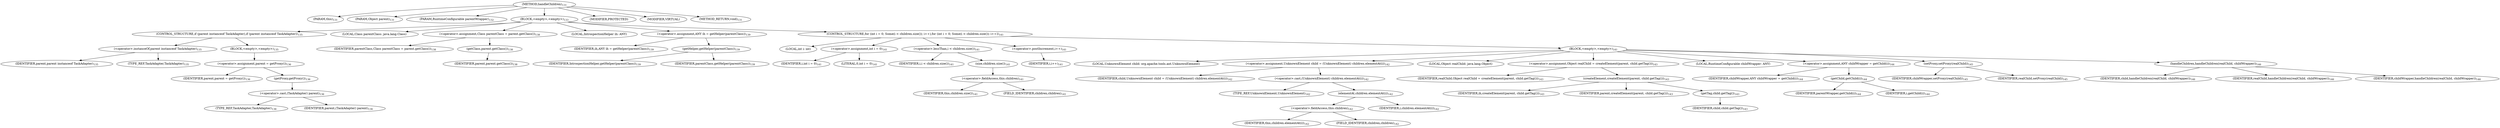 digraph "handleChildren" {  
"206" [label = <(METHOD,handleChildren)<SUB>131</SUB>> ]
"207" [label = <(PARAM,this)<SUB>131</SUB>> ]
"208" [label = <(PARAM,Object parent)<SUB>131</SUB>> ]
"209" [label = <(PARAM,RuntimeConfigurable parentWrapper)<SUB>132</SUB>> ]
"210" [label = <(BLOCK,&lt;empty&gt;,&lt;empty&gt;)<SUB>133</SUB>> ]
"211" [label = <(CONTROL_STRUCTURE,if (parent instanceof TaskAdapter),if (parent instanceof TaskAdapter))<SUB>135</SUB>> ]
"212" [label = <(&lt;operator&gt;.instanceOf,parent instanceof TaskAdapter)<SUB>135</SUB>> ]
"213" [label = <(IDENTIFIER,parent,parent instanceof TaskAdapter)<SUB>135</SUB>> ]
"214" [label = <(TYPE_REF,TaskAdapter,TaskAdapter)<SUB>135</SUB>> ]
"215" [label = <(BLOCK,&lt;empty&gt;,&lt;empty&gt;)<SUB>135</SUB>> ]
"216" [label = <(&lt;operator&gt;.assignment,parent = getProxy())<SUB>136</SUB>> ]
"217" [label = <(IDENTIFIER,parent,parent = getProxy())<SUB>136</SUB>> ]
"218" [label = <(getProxy,getProxy())<SUB>136</SUB>> ]
"219" [label = <(&lt;operator&gt;.cast,(TaskAdapter) parent)<SUB>136</SUB>> ]
"220" [label = <(TYPE_REF,TaskAdapter,TaskAdapter)<SUB>136</SUB>> ]
"221" [label = <(IDENTIFIER,parent,(TaskAdapter) parent)<SUB>136</SUB>> ]
"222" [label = <(LOCAL,Class parentClass: java.lang.Class)> ]
"223" [label = <(&lt;operator&gt;.assignment,Class parentClass = parent.getClass())<SUB>138</SUB>> ]
"224" [label = <(IDENTIFIER,parentClass,Class parentClass = parent.getClass())<SUB>138</SUB>> ]
"225" [label = <(getClass,parent.getClass())<SUB>138</SUB>> ]
"226" [label = <(IDENTIFIER,parent,parent.getClass())<SUB>138</SUB>> ]
"227" [label = <(LOCAL,IntrospectionHelper ih: ANY)> ]
"228" [label = <(&lt;operator&gt;.assignment,ANY ih = getHelper(parentClass))<SUB>139</SUB>> ]
"229" [label = <(IDENTIFIER,ih,ANY ih = getHelper(parentClass))<SUB>139</SUB>> ]
"230" [label = <(getHelper,getHelper(parentClass))<SUB>139</SUB>> ]
"231" [label = <(IDENTIFIER,IntrospectionHelper,getHelper(parentClass))<SUB>139</SUB>> ]
"232" [label = <(IDENTIFIER,parentClass,getHelper(parentClass))<SUB>139</SUB>> ]
"233" [label = <(CONTROL_STRUCTURE,for (int i = 0; Some(i &lt; children.size()); i++),for (int i = 0; Some(i &lt; children.size()); i++))<SUB>141</SUB>> ]
"234" [label = <(LOCAL,int i: int)> ]
"235" [label = <(&lt;operator&gt;.assignment,int i = 0)<SUB>141</SUB>> ]
"236" [label = <(IDENTIFIER,i,int i = 0)<SUB>141</SUB>> ]
"237" [label = <(LITERAL,0,int i = 0)<SUB>141</SUB>> ]
"238" [label = <(&lt;operator&gt;.lessThan,i &lt; children.size())<SUB>141</SUB>> ]
"239" [label = <(IDENTIFIER,i,i &lt; children.size())<SUB>141</SUB>> ]
"240" [label = <(size,children.size())<SUB>141</SUB>> ]
"241" [label = <(&lt;operator&gt;.fieldAccess,this.children)<SUB>141</SUB>> ]
"242" [label = <(IDENTIFIER,this,children.size())<SUB>141</SUB>> ]
"243" [label = <(FIELD_IDENTIFIER,children,children)<SUB>141</SUB>> ]
"244" [label = <(&lt;operator&gt;.postIncrement,i++)<SUB>141</SUB>> ]
"245" [label = <(IDENTIFIER,i,i++)<SUB>141</SUB>> ]
"246" [label = <(BLOCK,&lt;empty&gt;,&lt;empty&gt;)<SUB>141</SUB>> ]
"247" [label = <(LOCAL,UnknownElement child: org.apache.tools.ant.UnknownElement)> ]
"248" [label = <(&lt;operator&gt;.assignment,UnknownElement child = (UnknownElement) children.elementAt(i))<SUB>142</SUB>> ]
"249" [label = <(IDENTIFIER,child,UnknownElement child = (UnknownElement) children.elementAt(i))<SUB>142</SUB>> ]
"250" [label = <(&lt;operator&gt;.cast,(UnknownElement) children.elementAt(i))<SUB>142</SUB>> ]
"251" [label = <(TYPE_REF,UnknownElement,UnknownElement)<SUB>142</SUB>> ]
"252" [label = <(elementAt,children.elementAt(i))<SUB>142</SUB>> ]
"253" [label = <(&lt;operator&gt;.fieldAccess,this.children)<SUB>142</SUB>> ]
"254" [label = <(IDENTIFIER,this,children.elementAt(i))<SUB>142</SUB>> ]
"255" [label = <(FIELD_IDENTIFIER,children,children)<SUB>142</SUB>> ]
"256" [label = <(IDENTIFIER,i,children.elementAt(i))<SUB>142</SUB>> ]
"257" [label = <(LOCAL,Object realChild: java.lang.Object)> ]
"258" [label = <(&lt;operator&gt;.assignment,Object realChild = createElement(parent, child.getTag()))<SUB>143</SUB>> ]
"259" [label = <(IDENTIFIER,realChild,Object realChild = createElement(parent, child.getTag()))<SUB>143</SUB>> ]
"260" [label = <(createElement,createElement(parent, child.getTag()))<SUB>143</SUB>> ]
"261" [label = <(IDENTIFIER,ih,createElement(parent, child.getTag()))<SUB>143</SUB>> ]
"262" [label = <(IDENTIFIER,parent,createElement(parent, child.getTag()))<SUB>143</SUB>> ]
"263" [label = <(getTag,child.getTag())<SUB>143</SUB>> ]
"264" [label = <(IDENTIFIER,child,child.getTag())<SUB>143</SUB>> ]
"265" [label = <(LOCAL,RuntimeConfigurable childWrapper: ANY)> ]
"266" [label = <(&lt;operator&gt;.assignment,ANY childWrapper = getChild(i))<SUB>144</SUB>> ]
"267" [label = <(IDENTIFIER,childWrapper,ANY childWrapper = getChild(i))<SUB>144</SUB>> ]
"268" [label = <(getChild,getChild(i))<SUB>144</SUB>> ]
"269" [label = <(IDENTIFIER,parentWrapper,getChild(i))<SUB>144</SUB>> ]
"270" [label = <(IDENTIFIER,i,getChild(i))<SUB>144</SUB>> ]
"271" [label = <(setProxy,setProxy(realChild))<SUB>145</SUB>> ]
"272" [label = <(IDENTIFIER,childWrapper,setProxy(realChild))<SUB>145</SUB>> ]
"273" [label = <(IDENTIFIER,realChild,setProxy(realChild))<SUB>145</SUB>> ]
"274" [label = <(handleChildren,handleChildren(realChild, childWrapper))<SUB>146</SUB>> ]
"275" [label = <(IDENTIFIER,child,handleChildren(realChild, childWrapper))<SUB>146</SUB>> ]
"276" [label = <(IDENTIFIER,realChild,handleChildren(realChild, childWrapper))<SUB>146</SUB>> ]
"277" [label = <(IDENTIFIER,childWrapper,handleChildren(realChild, childWrapper))<SUB>146</SUB>> ]
"278" [label = <(MODIFIER,PROTECTED)> ]
"279" [label = <(MODIFIER,VIRTUAL)> ]
"280" [label = <(METHOD_RETURN,void)<SUB>131</SUB>> ]
  "206" -> "207" 
  "206" -> "208" 
  "206" -> "209" 
  "206" -> "210" 
  "206" -> "278" 
  "206" -> "279" 
  "206" -> "280" 
  "210" -> "211" 
  "210" -> "222" 
  "210" -> "223" 
  "210" -> "227" 
  "210" -> "228" 
  "210" -> "233" 
  "211" -> "212" 
  "211" -> "215" 
  "212" -> "213" 
  "212" -> "214" 
  "215" -> "216" 
  "216" -> "217" 
  "216" -> "218" 
  "218" -> "219" 
  "219" -> "220" 
  "219" -> "221" 
  "223" -> "224" 
  "223" -> "225" 
  "225" -> "226" 
  "228" -> "229" 
  "228" -> "230" 
  "230" -> "231" 
  "230" -> "232" 
  "233" -> "234" 
  "233" -> "235" 
  "233" -> "238" 
  "233" -> "244" 
  "233" -> "246" 
  "235" -> "236" 
  "235" -> "237" 
  "238" -> "239" 
  "238" -> "240" 
  "240" -> "241" 
  "241" -> "242" 
  "241" -> "243" 
  "244" -> "245" 
  "246" -> "247" 
  "246" -> "248" 
  "246" -> "257" 
  "246" -> "258" 
  "246" -> "265" 
  "246" -> "266" 
  "246" -> "271" 
  "246" -> "274" 
  "248" -> "249" 
  "248" -> "250" 
  "250" -> "251" 
  "250" -> "252" 
  "252" -> "253" 
  "252" -> "256" 
  "253" -> "254" 
  "253" -> "255" 
  "258" -> "259" 
  "258" -> "260" 
  "260" -> "261" 
  "260" -> "262" 
  "260" -> "263" 
  "263" -> "264" 
  "266" -> "267" 
  "266" -> "268" 
  "268" -> "269" 
  "268" -> "270" 
  "271" -> "272" 
  "271" -> "273" 
  "274" -> "275" 
  "274" -> "276" 
  "274" -> "277" 
}
